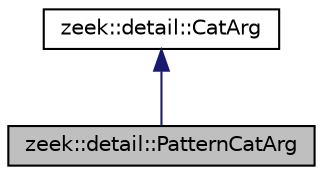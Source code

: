 digraph "zeek::detail::PatternCatArg"
{
 // LATEX_PDF_SIZE
  edge [fontname="Helvetica",fontsize="10",labelfontname="Helvetica",labelfontsize="10"];
  node [fontname="Helvetica",fontsize="10",shape=record];
  Node1 [label="zeek::detail::PatternCatArg",height=0.2,width=0.4,color="black", fillcolor="grey75", style="filled", fontcolor="black",tooltip=" "];
  Node2 -> Node1 [dir="back",color="midnightblue",fontsize="10",style="solid",fontname="Helvetica"];
  Node2 [label="zeek::detail::CatArg",height=0.2,width=0.4,color="black", fillcolor="white", style="filled",URL="$dd/d1e/classzeek_1_1detail_1_1CatArg.html",tooltip=" "];
}
